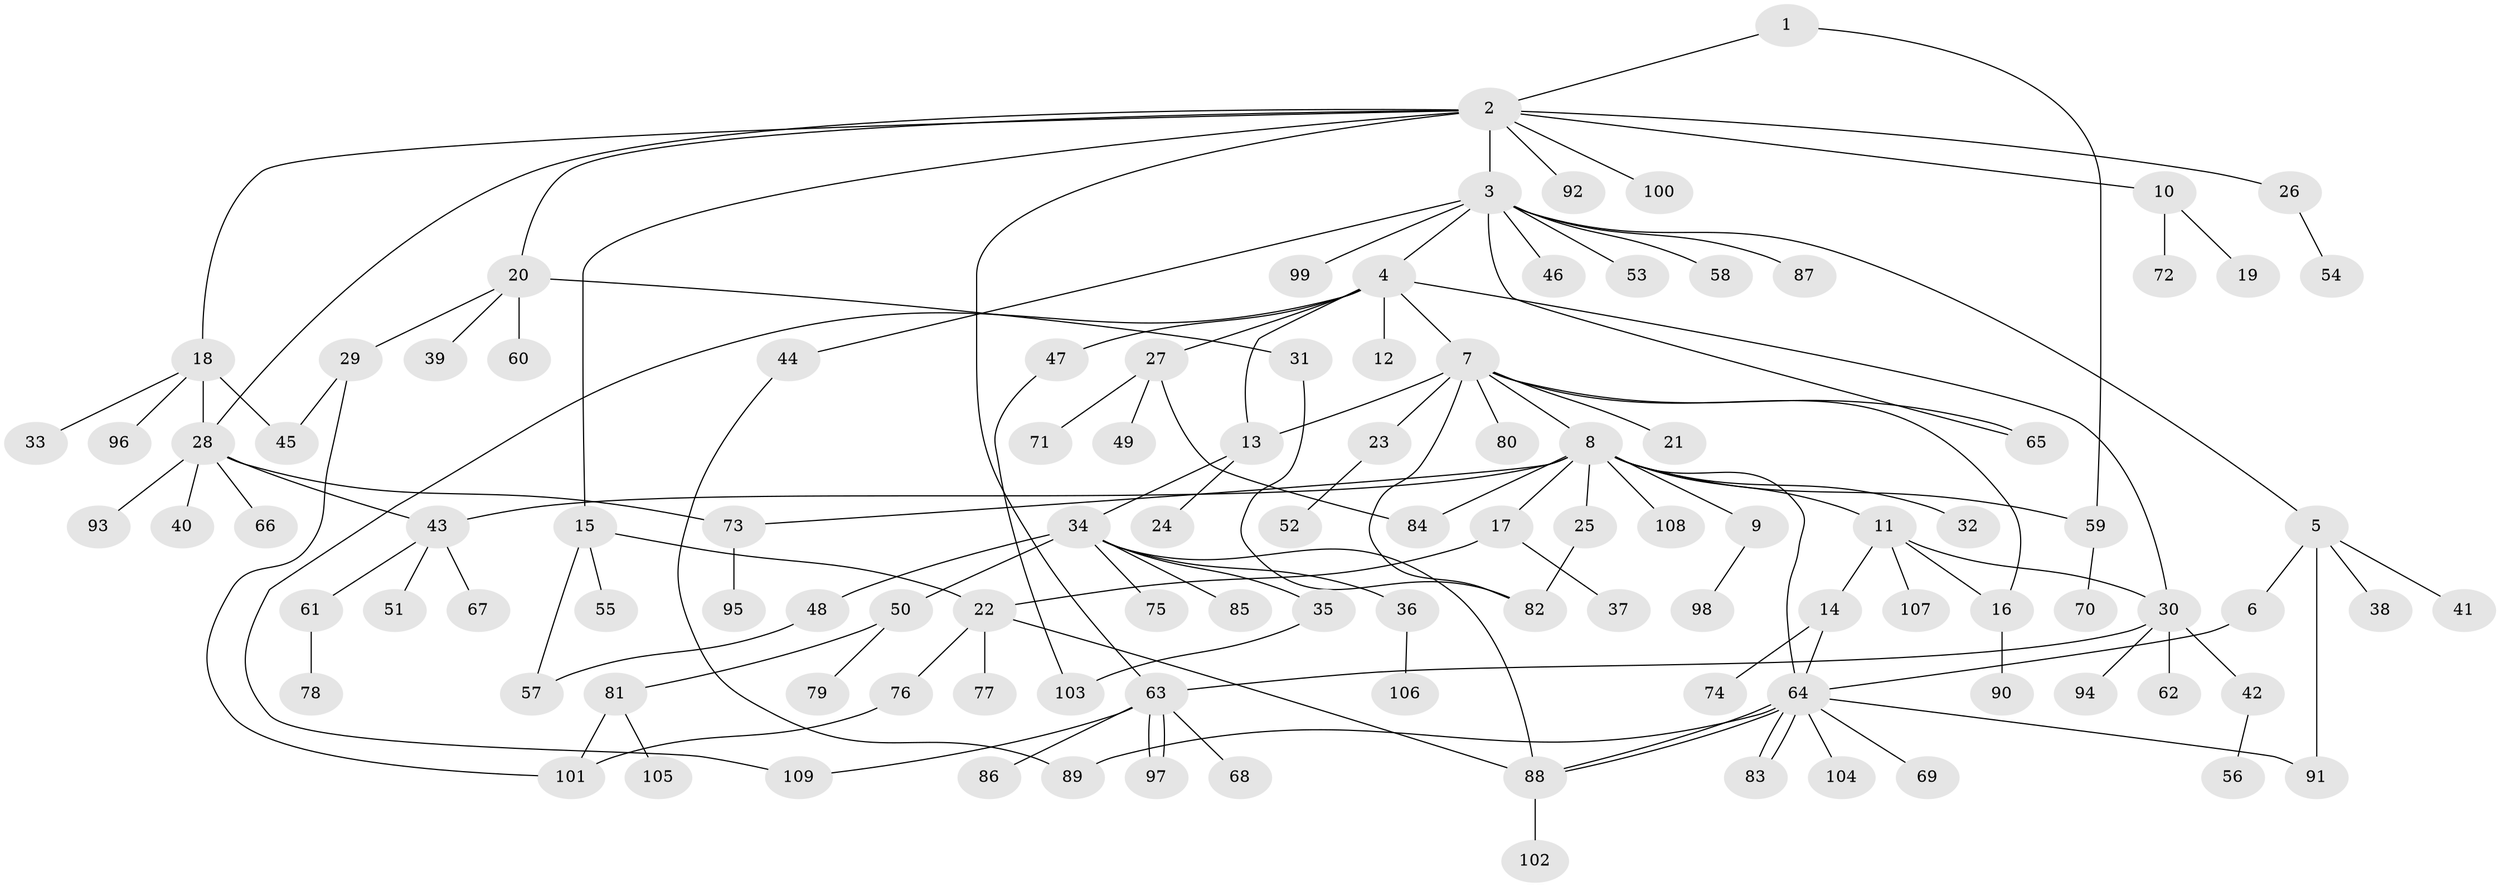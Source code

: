 // coarse degree distribution, {3: 0.0375, 10: 0.0375, 9: 0.0125, 8: 0.025, 4: 0.05, 2: 0.2375, 11: 0.025, 1: 0.5, 7: 0.0125, 5: 0.0375, 6: 0.025}
// Generated by graph-tools (version 1.1) at 2025/51/02/27/25 19:51:59]
// undirected, 109 vertices, 136 edges
graph export_dot {
graph [start="1"]
  node [color=gray90,style=filled];
  1;
  2;
  3;
  4;
  5;
  6;
  7;
  8;
  9;
  10;
  11;
  12;
  13;
  14;
  15;
  16;
  17;
  18;
  19;
  20;
  21;
  22;
  23;
  24;
  25;
  26;
  27;
  28;
  29;
  30;
  31;
  32;
  33;
  34;
  35;
  36;
  37;
  38;
  39;
  40;
  41;
  42;
  43;
  44;
  45;
  46;
  47;
  48;
  49;
  50;
  51;
  52;
  53;
  54;
  55;
  56;
  57;
  58;
  59;
  60;
  61;
  62;
  63;
  64;
  65;
  66;
  67;
  68;
  69;
  70;
  71;
  72;
  73;
  74;
  75;
  76;
  77;
  78;
  79;
  80;
  81;
  82;
  83;
  84;
  85;
  86;
  87;
  88;
  89;
  90;
  91;
  92;
  93;
  94;
  95;
  96;
  97;
  98;
  99;
  100;
  101;
  102;
  103;
  104;
  105;
  106;
  107;
  108;
  109;
  1 -- 2;
  1 -- 59;
  2 -- 3;
  2 -- 10;
  2 -- 15;
  2 -- 18;
  2 -- 20;
  2 -- 26;
  2 -- 28;
  2 -- 63;
  2 -- 92;
  2 -- 100;
  3 -- 4;
  3 -- 5;
  3 -- 44;
  3 -- 46;
  3 -- 53;
  3 -- 58;
  3 -- 65;
  3 -- 87;
  3 -- 99;
  4 -- 7;
  4 -- 12;
  4 -- 13;
  4 -- 27;
  4 -- 30;
  4 -- 47;
  4 -- 109;
  5 -- 6;
  5 -- 38;
  5 -- 41;
  5 -- 91;
  6 -- 64;
  7 -- 8;
  7 -- 13;
  7 -- 16;
  7 -- 21;
  7 -- 23;
  7 -- 65;
  7 -- 80;
  7 -- 82;
  8 -- 9;
  8 -- 11;
  8 -- 17;
  8 -- 25;
  8 -- 32;
  8 -- 43;
  8 -- 59;
  8 -- 64;
  8 -- 73;
  8 -- 84;
  8 -- 108;
  9 -- 98;
  10 -- 19;
  10 -- 72;
  11 -- 14;
  11 -- 16;
  11 -- 30;
  11 -- 107;
  13 -- 24;
  13 -- 34;
  14 -- 64;
  14 -- 74;
  15 -- 22;
  15 -- 55;
  15 -- 57;
  16 -- 90;
  17 -- 22;
  17 -- 37;
  18 -- 28;
  18 -- 33;
  18 -- 45;
  18 -- 96;
  20 -- 29;
  20 -- 31;
  20 -- 39;
  20 -- 60;
  22 -- 76;
  22 -- 77;
  22 -- 88;
  23 -- 52;
  25 -- 82;
  26 -- 54;
  27 -- 49;
  27 -- 71;
  27 -- 84;
  28 -- 40;
  28 -- 43;
  28 -- 66;
  28 -- 73;
  28 -- 93;
  29 -- 45;
  29 -- 101;
  30 -- 42;
  30 -- 62;
  30 -- 63;
  30 -- 94;
  31 -- 82;
  34 -- 35;
  34 -- 36;
  34 -- 48;
  34 -- 50;
  34 -- 75;
  34 -- 85;
  34 -- 88;
  35 -- 103;
  36 -- 106;
  42 -- 56;
  43 -- 51;
  43 -- 61;
  43 -- 67;
  44 -- 89;
  47 -- 103;
  48 -- 57;
  50 -- 79;
  50 -- 81;
  59 -- 70;
  61 -- 78;
  63 -- 68;
  63 -- 86;
  63 -- 97;
  63 -- 97;
  63 -- 109;
  64 -- 69;
  64 -- 83;
  64 -- 83;
  64 -- 88;
  64 -- 88;
  64 -- 89;
  64 -- 91;
  64 -- 104;
  73 -- 95;
  76 -- 101;
  81 -- 101;
  81 -- 105;
  88 -- 102;
}

